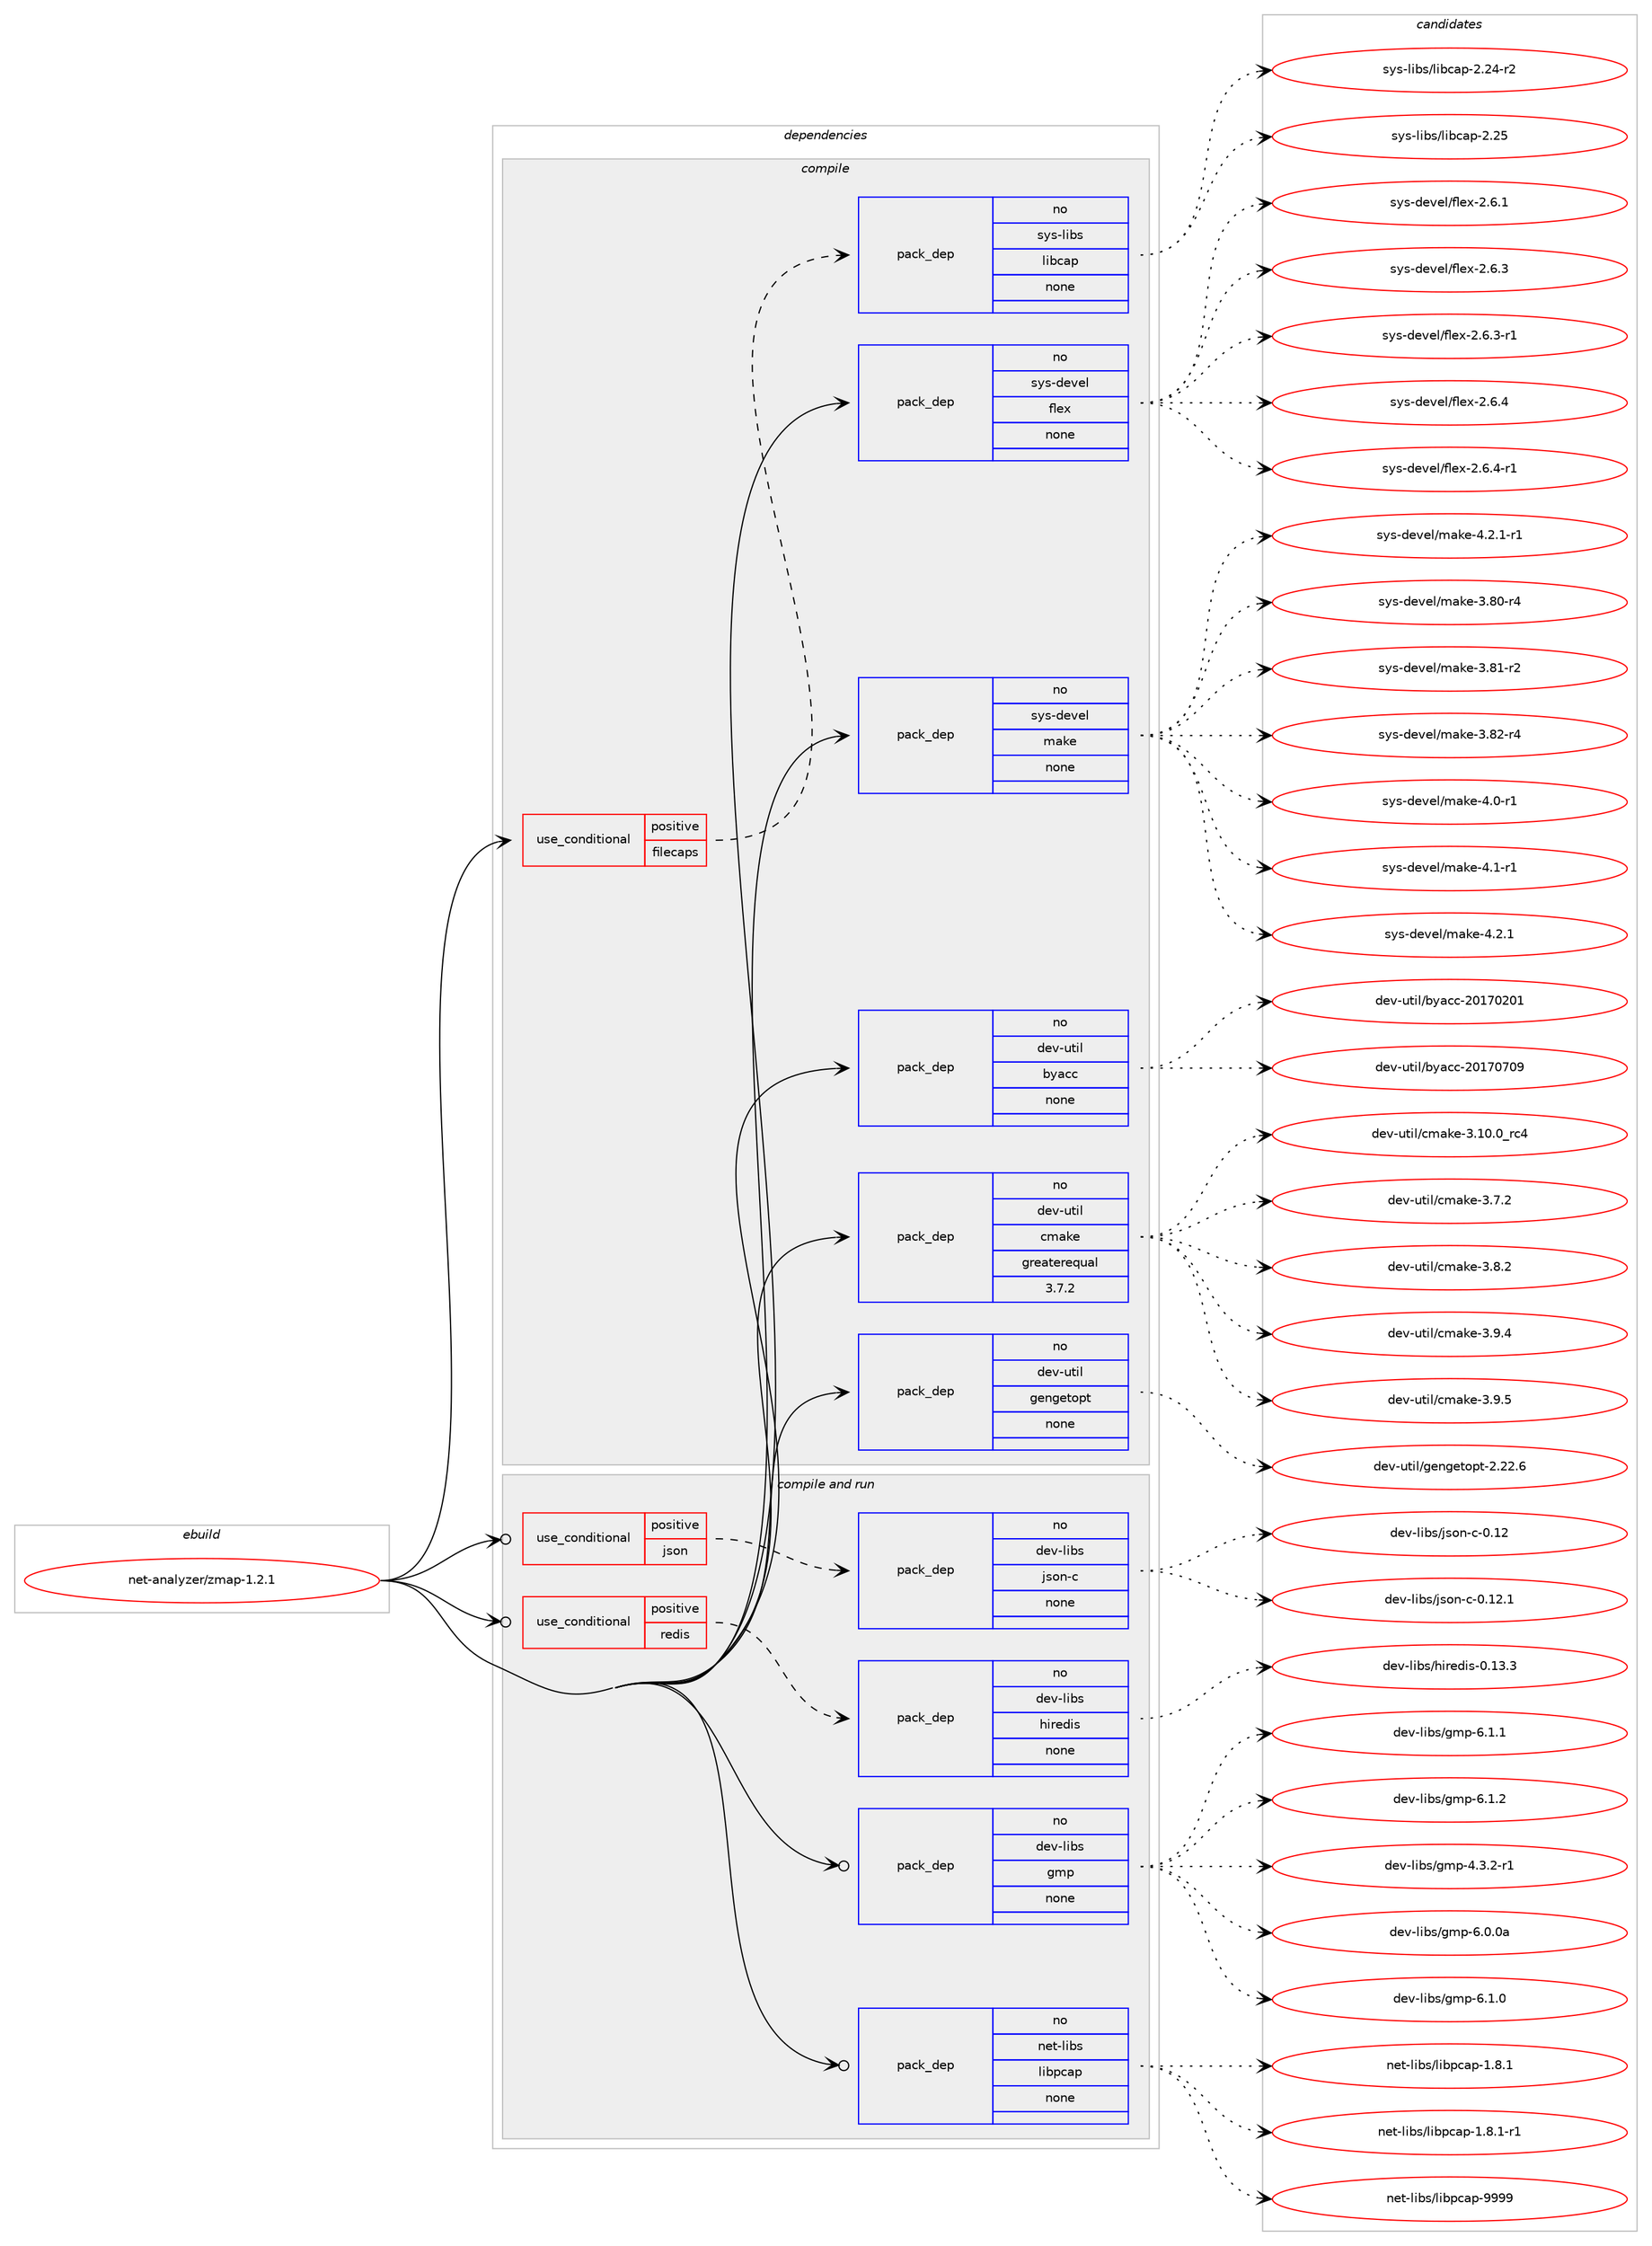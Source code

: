 digraph prolog {

# *************
# Graph options
# *************

newrank=true;
concentrate=true;
compound=true;
graph [rankdir=LR,fontname=Helvetica,fontsize=10,ranksep=1.5];#, ranksep=2.5, nodesep=0.2];
edge  [arrowhead=vee];
node  [fontname=Helvetica,fontsize=10];

# **********
# The ebuild
# **********

subgraph cluster_leftcol {
color=gray;
rank=same;
label=<<i>ebuild</i>>;
id [label="net-analyzer/zmap-1.2.1", color=red, width=4, href="../net-analyzer/zmap-1.2.1.svg"];
}

# ****************
# The dependencies
# ****************

subgraph cluster_midcol {
color=gray;
label=<<i>dependencies</i>>;
subgraph cluster_compile {
fillcolor="#eeeeee";
style=filled;
label=<<i>compile</i>>;
subgraph cond100508 {
dependency406562 [label=<<TABLE BORDER="0" CELLBORDER="1" CELLSPACING="0" CELLPADDING="4"><TR><TD ROWSPAN="3" CELLPADDING="10">use_conditional</TD></TR><TR><TD>positive</TD></TR><TR><TD>filecaps</TD></TR></TABLE>>, shape=none, color=red];
subgraph pack299356 {
dependency406563 [label=<<TABLE BORDER="0" CELLBORDER="1" CELLSPACING="0" CELLPADDING="4" WIDTH="220"><TR><TD ROWSPAN="6" CELLPADDING="30">pack_dep</TD></TR><TR><TD WIDTH="110">no</TD></TR><TR><TD>sys-libs</TD></TR><TR><TD>libcap</TD></TR><TR><TD>none</TD></TR><TR><TD></TD></TR></TABLE>>, shape=none, color=blue];
}
dependency406562:e -> dependency406563:w [weight=20,style="dashed",arrowhead="vee"];
}
id:e -> dependency406562:w [weight=20,style="solid",arrowhead="vee"];
subgraph pack299357 {
dependency406564 [label=<<TABLE BORDER="0" CELLBORDER="1" CELLSPACING="0" CELLPADDING="4" WIDTH="220"><TR><TD ROWSPAN="6" CELLPADDING="30">pack_dep</TD></TR><TR><TD WIDTH="110">no</TD></TR><TR><TD>dev-util</TD></TR><TR><TD>byacc</TD></TR><TR><TD>none</TD></TR><TR><TD></TD></TR></TABLE>>, shape=none, color=blue];
}
id:e -> dependency406564:w [weight=20,style="solid",arrowhead="vee"];
subgraph pack299358 {
dependency406565 [label=<<TABLE BORDER="0" CELLBORDER="1" CELLSPACING="0" CELLPADDING="4" WIDTH="220"><TR><TD ROWSPAN="6" CELLPADDING="30">pack_dep</TD></TR><TR><TD WIDTH="110">no</TD></TR><TR><TD>dev-util</TD></TR><TR><TD>cmake</TD></TR><TR><TD>greaterequal</TD></TR><TR><TD>3.7.2</TD></TR></TABLE>>, shape=none, color=blue];
}
id:e -> dependency406565:w [weight=20,style="solid",arrowhead="vee"];
subgraph pack299359 {
dependency406566 [label=<<TABLE BORDER="0" CELLBORDER="1" CELLSPACING="0" CELLPADDING="4" WIDTH="220"><TR><TD ROWSPAN="6" CELLPADDING="30">pack_dep</TD></TR><TR><TD WIDTH="110">no</TD></TR><TR><TD>dev-util</TD></TR><TR><TD>gengetopt</TD></TR><TR><TD>none</TD></TR><TR><TD></TD></TR></TABLE>>, shape=none, color=blue];
}
id:e -> dependency406566:w [weight=20,style="solid",arrowhead="vee"];
subgraph pack299360 {
dependency406567 [label=<<TABLE BORDER="0" CELLBORDER="1" CELLSPACING="0" CELLPADDING="4" WIDTH="220"><TR><TD ROWSPAN="6" CELLPADDING="30">pack_dep</TD></TR><TR><TD WIDTH="110">no</TD></TR><TR><TD>sys-devel</TD></TR><TR><TD>flex</TD></TR><TR><TD>none</TD></TR><TR><TD></TD></TR></TABLE>>, shape=none, color=blue];
}
id:e -> dependency406567:w [weight=20,style="solid",arrowhead="vee"];
subgraph pack299361 {
dependency406568 [label=<<TABLE BORDER="0" CELLBORDER="1" CELLSPACING="0" CELLPADDING="4" WIDTH="220"><TR><TD ROWSPAN="6" CELLPADDING="30">pack_dep</TD></TR><TR><TD WIDTH="110">no</TD></TR><TR><TD>sys-devel</TD></TR><TR><TD>make</TD></TR><TR><TD>none</TD></TR><TR><TD></TD></TR></TABLE>>, shape=none, color=blue];
}
id:e -> dependency406568:w [weight=20,style="solid",arrowhead="vee"];
}
subgraph cluster_compileandrun {
fillcolor="#eeeeee";
style=filled;
label=<<i>compile and run</i>>;
subgraph cond100509 {
dependency406569 [label=<<TABLE BORDER="0" CELLBORDER="1" CELLSPACING="0" CELLPADDING="4"><TR><TD ROWSPAN="3" CELLPADDING="10">use_conditional</TD></TR><TR><TD>positive</TD></TR><TR><TD>json</TD></TR></TABLE>>, shape=none, color=red];
subgraph pack299362 {
dependency406570 [label=<<TABLE BORDER="0" CELLBORDER="1" CELLSPACING="0" CELLPADDING="4" WIDTH="220"><TR><TD ROWSPAN="6" CELLPADDING="30">pack_dep</TD></TR><TR><TD WIDTH="110">no</TD></TR><TR><TD>dev-libs</TD></TR><TR><TD>json-c</TD></TR><TR><TD>none</TD></TR><TR><TD></TD></TR></TABLE>>, shape=none, color=blue];
}
dependency406569:e -> dependency406570:w [weight=20,style="dashed",arrowhead="vee"];
}
id:e -> dependency406569:w [weight=20,style="solid",arrowhead="odotvee"];
subgraph cond100510 {
dependency406571 [label=<<TABLE BORDER="0" CELLBORDER="1" CELLSPACING="0" CELLPADDING="4"><TR><TD ROWSPAN="3" CELLPADDING="10">use_conditional</TD></TR><TR><TD>positive</TD></TR><TR><TD>redis</TD></TR></TABLE>>, shape=none, color=red];
subgraph pack299363 {
dependency406572 [label=<<TABLE BORDER="0" CELLBORDER="1" CELLSPACING="0" CELLPADDING="4" WIDTH="220"><TR><TD ROWSPAN="6" CELLPADDING="30">pack_dep</TD></TR><TR><TD WIDTH="110">no</TD></TR><TR><TD>dev-libs</TD></TR><TR><TD>hiredis</TD></TR><TR><TD>none</TD></TR><TR><TD></TD></TR></TABLE>>, shape=none, color=blue];
}
dependency406571:e -> dependency406572:w [weight=20,style="dashed",arrowhead="vee"];
}
id:e -> dependency406571:w [weight=20,style="solid",arrowhead="odotvee"];
subgraph pack299364 {
dependency406573 [label=<<TABLE BORDER="0" CELLBORDER="1" CELLSPACING="0" CELLPADDING="4" WIDTH="220"><TR><TD ROWSPAN="6" CELLPADDING="30">pack_dep</TD></TR><TR><TD WIDTH="110">no</TD></TR><TR><TD>dev-libs</TD></TR><TR><TD>gmp</TD></TR><TR><TD>none</TD></TR><TR><TD></TD></TR></TABLE>>, shape=none, color=blue];
}
id:e -> dependency406573:w [weight=20,style="solid",arrowhead="odotvee"];
subgraph pack299365 {
dependency406574 [label=<<TABLE BORDER="0" CELLBORDER="1" CELLSPACING="0" CELLPADDING="4" WIDTH="220"><TR><TD ROWSPAN="6" CELLPADDING="30">pack_dep</TD></TR><TR><TD WIDTH="110">no</TD></TR><TR><TD>net-libs</TD></TR><TR><TD>libpcap</TD></TR><TR><TD>none</TD></TR><TR><TD></TD></TR></TABLE>>, shape=none, color=blue];
}
id:e -> dependency406574:w [weight=20,style="solid",arrowhead="odotvee"];
}
subgraph cluster_run {
fillcolor="#eeeeee";
style=filled;
label=<<i>run</i>>;
}
}

# **************
# The candidates
# **************

subgraph cluster_choices {
rank=same;
color=gray;
label=<<i>candidates</i>>;

subgraph choice299356 {
color=black;
nodesep=1;
choice11512111545108105981154710810598999711245504650524511450 [label="sys-libs/libcap-2.24-r2", color=red, width=4,href="../sys-libs/libcap-2.24-r2.svg"];
choice1151211154510810598115471081059899971124550465053 [label="sys-libs/libcap-2.25", color=red, width=4,href="../sys-libs/libcap-2.25.svg"];
dependency406563:e -> choice11512111545108105981154710810598999711245504650524511450:w [style=dotted,weight="100"];
dependency406563:e -> choice1151211154510810598115471081059899971124550465053:w [style=dotted,weight="100"];
}
subgraph choice299357 {
color=black;
nodesep=1;
choice100101118451171161051084798121979999455048495548504849 [label="dev-util/byacc-20170201", color=red, width=4,href="../dev-util/byacc-20170201.svg"];
choice100101118451171161051084798121979999455048495548554857 [label="dev-util/byacc-20170709", color=red, width=4,href="../dev-util/byacc-20170709.svg"];
dependency406564:e -> choice100101118451171161051084798121979999455048495548504849:w [style=dotted,weight="100"];
dependency406564:e -> choice100101118451171161051084798121979999455048495548554857:w [style=dotted,weight="100"];
}
subgraph choice299358 {
color=black;
nodesep=1;
choice1001011184511711610510847991099710710145514649484648951149952 [label="dev-util/cmake-3.10.0_rc4", color=red, width=4,href="../dev-util/cmake-3.10.0_rc4.svg"];
choice10010111845117116105108479910997107101455146554650 [label="dev-util/cmake-3.7.2", color=red, width=4,href="../dev-util/cmake-3.7.2.svg"];
choice10010111845117116105108479910997107101455146564650 [label="dev-util/cmake-3.8.2", color=red, width=4,href="../dev-util/cmake-3.8.2.svg"];
choice10010111845117116105108479910997107101455146574652 [label="dev-util/cmake-3.9.4", color=red, width=4,href="../dev-util/cmake-3.9.4.svg"];
choice10010111845117116105108479910997107101455146574653 [label="dev-util/cmake-3.9.5", color=red, width=4,href="../dev-util/cmake-3.9.5.svg"];
dependency406565:e -> choice1001011184511711610510847991099710710145514649484648951149952:w [style=dotted,weight="100"];
dependency406565:e -> choice10010111845117116105108479910997107101455146554650:w [style=dotted,weight="100"];
dependency406565:e -> choice10010111845117116105108479910997107101455146564650:w [style=dotted,weight="100"];
dependency406565:e -> choice10010111845117116105108479910997107101455146574652:w [style=dotted,weight="100"];
dependency406565:e -> choice10010111845117116105108479910997107101455146574653:w [style=dotted,weight="100"];
}
subgraph choice299359 {
color=black;
nodesep=1;
choice100101118451171161051084710310111010310111611111211645504650504654 [label="dev-util/gengetopt-2.22.6", color=red, width=4,href="../dev-util/gengetopt-2.22.6.svg"];
dependency406566:e -> choice100101118451171161051084710310111010310111611111211645504650504654:w [style=dotted,weight="100"];
}
subgraph choice299360 {
color=black;
nodesep=1;
choice1151211154510010111810110847102108101120455046544649 [label="sys-devel/flex-2.6.1", color=red, width=4,href="../sys-devel/flex-2.6.1.svg"];
choice1151211154510010111810110847102108101120455046544651 [label="sys-devel/flex-2.6.3", color=red, width=4,href="../sys-devel/flex-2.6.3.svg"];
choice11512111545100101118101108471021081011204550465446514511449 [label="sys-devel/flex-2.6.3-r1", color=red, width=4,href="../sys-devel/flex-2.6.3-r1.svg"];
choice1151211154510010111810110847102108101120455046544652 [label="sys-devel/flex-2.6.4", color=red, width=4,href="../sys-devel/flex-2.6.4.svg"];
choice11512111545100101118101108471021081011204550465446524511449 [label="sys-devel/flex-2.6.4-r1", color=red, width=4,href="../sys-devel/flex-2.6.4-r1.svg"];
dependency406567:e -> choice1151211154510010111810110847102108101120455046544649:w [style=dotted,weight="100"];
dependency406567:e -> choice1151211154510010111810110847102108101120455046544651:w [style=dotted,weight="100"];
dependency406567:e -> choice11512111545100101118101108471021081011204550465446514511449:w [style=dotted,weight="100"];
dependency406567:e -> choice1151211154510010111810110847102108101120455046544652:w [style=dotted,weight="100"];
dependency406567:e -> choice11512111545100101118101108471021081011204550465446524511449:w [style=dotted,weight="100"];
}
subgraph choice299361 {
color=black;
nodesep=1;
choice11512111545100101118101108471099710710145514656484511452 [label="sys-devel/make-3.80-r4", color=red, width=4,href="../sys-devel/make-3.80-r4.svg"];
choice11512111545100101118101108471099710710145514656494511450 [label="sys-devel/make-3.81-r2", color=red, width=4,href="../sys-devel/make-3.81-r2.svg"];
choice11512111545100101118101108471099710710145514656504511452 [label="sys-devel/make-3.82-r4", color=red, width=4,href="../sys-devel/make-3.82-r4.svg"];
choice115121115451001011181011084710997107101455246484511449 [label="sys-devel/make-4.0-r1", color=red, width=4,href="../sys-devel/make-4.0-r1.svg"];
choice115121115451001011181011084710997107101455246494511449 [label="sys-devel/make-4.1-r1", color=red, width=4,href="../sys-devel/make-4.1-r1.svg"];
choice115121115451001011181011084710997107101455246504649 [label="sys-devel/make-4.2.1", color=red, width=4,href="../sys-devel/make-4.2.1.svg"];
choice1151211154510010111810110847109971071014552465046494511449 [label="sys-devel/make-4.2.1-r1", color=red, width=4,href="../sys-devel/make-4.2.1-r1.svg"];
dependency406568:e -> choice11512111545100101118101108471099710710145514656484511452:w [style=dotted,weight="100"];
dependency406568:e -> choice11512111545100101118101108471099710710145514656494511450:w [style=dotted,weight="100"];
dependency406568:e -> choice11512111545100101118101108471099710710145514656504511452:w [style=dotted,weight="100"];
dependency406568:e -> choice115121115451001011181011084710997107101455246484511449:w [style=dotted,weight="100"];
dependency406568:e -> choice115121115451001011181011084710997107101455246494511449:w [style=dotted,weight="100"];
dependency406568:e -> choice115121115451001011181011084710997107101455246504649:w [style=dotted,weight="100"];
dependency406568:e -> choice1151211154510010111810110847109971071014552465046494511449:w [style=dotted,weight="100"];
}
subgraph choice299362 {
color=black;
nodesep=1;
choice10010111845108105981154710611511111045994548464950 [label="dev-libs/json-c-0.12", color=red, width=4,href="../dev-libs/json-c-0.12.svg"];
choice100101118451081059811547106115111110459945484649504649 [label="dev-libs/json-c-0.12.1", color=red, width=4,href="../dev-libs/json-c-0.12.1.svg"];
dependency406570:e -> choice10010111845108105981154710611511111045994548464950:w [style=dotted,weight="100"];
dependency406570:e -> choice100101118451081059811547106115111110459945484649504649:w [style=dotted,weight="100"];
}
subgraph choice299363 {
color=black;
nodesep=1;
choice10010111845108105981154710410511410110010511545484649514651 [label="dev-libs/hiredis-0.13.3", color=red, width=4,href="../dev-libs/hiredis-0.13.3.svg"];
dependency406572:e -> choice10010111845108105981154710410511410110010511545484649514651:w [style=dotted,weight="100"];
}
subgraph choice299364 {
color=black;
nodesep=1;
choice1001011184510810598115471031091124552465146504511449 [label="dev-libs/gmp-4.3.2-r1", color=red, width=4,href="../dev-libs/gmp-4.3.2-r1.svg"];
choice10010111845108105981154710310911245544648464897 [label="dev-libs/gmp-6.0.0a", color=red, width=4,href="../dev-libs/gmp-6.0.0a.svg"];
choice100101118451081059811547103109112455446494648 [label="dev-libs/gmp-6.1.0", color=red, width=4,href="../dev-libs/gmp-6.1.0.svg"];
choice100101118451081059811547103109112455446494649 [label="dev-libs/gmp-6.1.1", color=red, width=4,href="../dev-libs/gmp-6.1.1.svg"];
choice100101118451081059811547103109112455446494650 [label="dev-libs/gmp-6.1.2", color=red, width=4,href="../dev-libs/gmp-6.1.2.svg"];
dependency406573:e -> choice1001011184510810598115471031091124552465146504511449:w [style=dotted,weight="100"];
dependency406573:e -> choice10010111845108105981154710310911245544648464897:w [style=dotted,weight="100"];
dependency406573:e -> choice100101118451081059811547103109112455446494648:w [style=dotted,weight="100"];
dependency406573:e -> choice100101118451081059811547103109112455446494649:w [style=dotted,weight="100"];
dependency406573:e -> choice100101118451081059811547103109112455446494650:w [style=dotted,weight="100"];
}
subgraph choice299365 {
color=black;
nodesep=1;
choice110101116451081059811547108105981129997112454946564649 [label="net-libs/libpcap-1.8.1", color=red, width=4,href="../net-libs/libpcap-1.8.1.svg"];
choice1101011164510810598115471081059811299971124549465646494511449 [label="net-libs/libpcap-1.8.1-r1", color=red, width=4,href="../net-libs/libpcap-1.8.1-r1.svg"];
choice1101011164510810598115471081059811299971124557575757 [label="net-libs/libpcap-9999", color=red, width=4,href="../net-libs/libpcap-9999.svg"];
dependency406574:e -> choice110101116451081059811547108105981129997112454946564649:w [style=dotted,weight="100"];
dependency406574:e -> choice1101011164510810598115471081059811299971124549465646494511449:w [style=dotted,weight="100"];
dependency406574:e -> choice1101011164510810598115471081059811299971124557575757:w [style=dotted,weight="100"];
}
}

}
